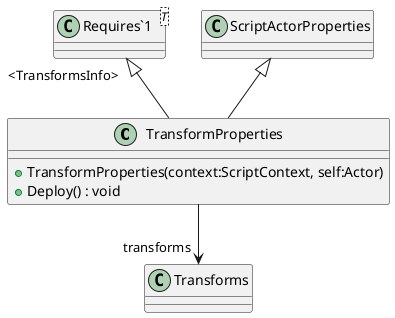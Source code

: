 @startuml
class TransformProperties {
    + TransformProperties(context:ScriptContext, self:Actor)
    + Deploy() : void
}
class "Requires`1"<T> {
}
ScriptActorProperties <|-- TransformProperties
"Requires`1" "<TransformsInfo>" <|-- TransformProperties
TransformProperties --> "transforms" Transforms
@enduml
